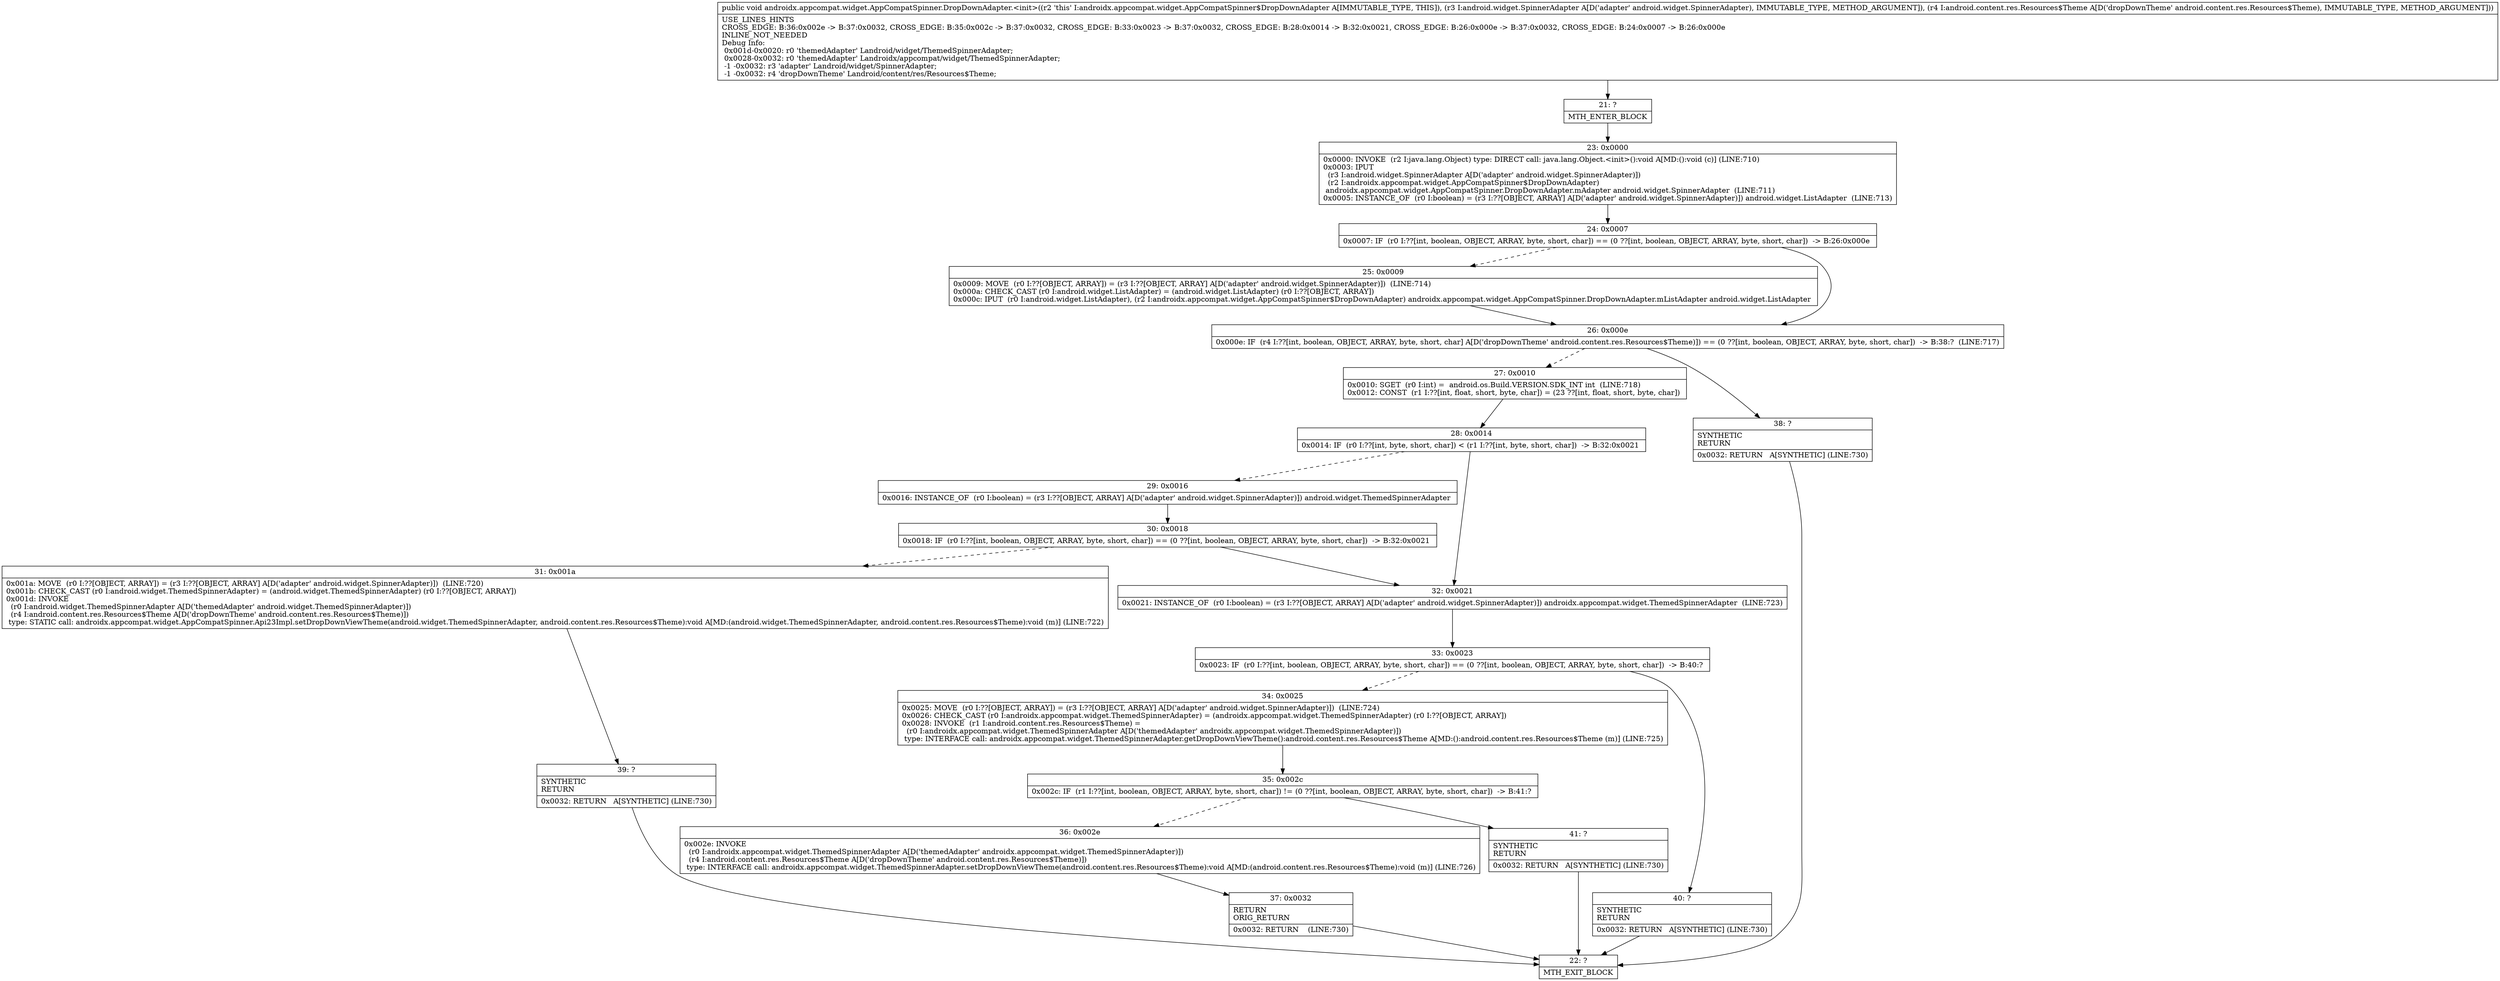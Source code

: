 digraph "CFG forandroidx.appcompat.widget.AppCompatSpinner.DropDownAdapter.\<init\>(Landroid\/widget\/SpinnerAdapter;Landroid\/content\/res\/Resources$Theme;)V" {
Node_21 [shape=record,label="{21\:\ ?|MTH_ENTER_BLOCK\l}"];
Node_23 [shape=record,label="{23\:\ 0x0000|0x0000: INVOKE  (r2 I:java.lang.Object) type: DIRECT call: java.lang.Object.\<init\>():void A[MD:():void (c)] (LINE:710)\l0x0003: IPUT  \l  (r3 I:android.widget.SpinnerAdapter A[D('adapter' android.widget.SpinnerAdapter)])\l  (r2 I:androidx.appcompat.widget.AppCompatSpinner$DropDownAdapter)\l androidx.appcompat.widget.AppCompatSpinner.DropDownAdapter.mAdapter android.widget.SpinnerAdapter  (LINE:711)\l0x0005: INSTANCE_OF  (r0 I:boolean) = (r3 I:??[OBJECT, ARRAY] A[D('adapter' android.widget.SpinnerAdapter)]) android.widget.ListAdapter  (LINE:713)\l}"];
Node_24 [shape=record,label="{24\:\ 0x0007|0x0007: IF  (r0 I:??[int, boolean, OBJECT, ARRAY, byte, short, char]) == (0 ??[int, boolean, OBJECT, ARRAY, byte, short, char])  \-\> B:26:0x000e \l}"];
Node_25 [shape=record,label="{25\:\ 0x0009|0x0009: MOVE  (r0 I:??[OBJECT, ARRAY]) = (r3 I:??[OBJECT, ARRAY] A[D('adapter' android.widget.SpinnerAdapter)])  (LINE:714)\l0x000a: CHECK_CAST (r0 I:android.widget.ListAdapter) = (android.widget.ListAdapter) (r0 I:??[OBJECT, ARRAY]) \l0x000c: IPUT  (r0 I:android.widget.ListAdapter), (r2 I:androidx.appcompat.widget.AppCompatSpinner$DropDownAdapter) androidx.appcompat.widget.AppCompatSpinner.DropDownAdapter.mListAdapter android.widget.ListAdapter \l}"];
Node_26 [shape=record,label="{26\:\ 0x000e|0x000e: IF  (r4 I:??[int, boolean, OBJECT, ARRAY, byte, short, char] A[D('dropDownTheme' android.content.res.Resources$Theme)]) == (0 ??[int, boolean, OBJECT, ARRAY, byte, short, char])  \-\> B:38:?  (LINE:717)\l}"];
Node_27 [shape=record,label="{27\:\ 0x0010|0x0010: SGET  (r0 I:int) =  android.os.Build.VERSION.SDK_INT int  (LINE:718)\l0x0012: CONST  (r1 I:??[int, float, short, byte, char]) = (23 ??[int, float, short, byte, char]) \l}"];
Node_28 [shape=record,label="{28\:\ 0x0014|0x0014: IF  (r0 I:??[int, byte, short, char]) \< (r1 I:??[int, byte, short, char])  \-\> B:32:0x0021 \l}"];
Node_29 [shape=record,label="{29\:\ 0x0016|0x0016: INSTANCE_OF  (r0 I:boolean) = (r3 I:??[OBJECT, ARRAY] A[D('adapter' android.widget.SpinnerAdapter)]) android.widget.ThemedSpinnerAdapter \l}"];
Node_30 [shape=record,label="{30\:\ 0x0018|0x0018: IF  (r0 I:??[int, boolean, OBJECT, ARRAY, byte, short, char]) == (0 ??[int, boolean, OBJECT, ARRAY, byte, short, char])  \-\> B:32:0x0021 \l}"];
Node_31 [shape=record,label="{31\:\ 0x001a|0x001a: MOVE  (r0 I:??[OBJECT, ARRAY]) = (r3 I:??[OBJECT, ARRAY] A[D('adapter' android.widget.SpinnerAdapter)])  (LINE:720)\l0x001b: CHECK_CAST (r0 I:android.widget.ThemedSpinnerAdapter) = (android.widget.ThemedSpinnerAdapter) (r0 I:??[OBJECT, ARRAY]) \l0x001d: INVOKE  \l  (r0 I:android.widget.ThemedSpinnerAdapter A[D('themedAdapter' android.widget.ThemedSpinnerAdapter)])\l  (r4 I:android.content.res.Resources$Theme A[D('dropDownTheme' android.content.res.Resources$Theme)])\l type: STATIC call: androidx.appcompat.widget.AppCompatSpinner.Api23Impl.setDropDownViewTheme(android.widget.ThemedSpinnerAdapter, android.content.res.Resources$Theme):void A[MD:(android.widget.ThemedSpinnerAdapter, android.content.res.Resources$Theme):void (m)] (LINE:722)\l}"];
Node_39 [shape=record,label="{39\:\ ?|SYNTHETIC\lRETURN\l|0x0032: RETURN   A[SYNTHETIC] (LINE:730)\l}"];
Node_22 [shape=record,label="{22\:\ ?|MTH_EXIT_BLOCK\l}"];
Node_32 [shape=record,label="{32\:\ 0x0021|0x0021: INSTANCE_OF  (r0 I:boolean) = (r3 I:??[OBJECT, ARRAY] A[D('adapter' android.widget.SpinnerAdapter)]) androidx.appcompat.widget.ThemedSpinnerAdapter  (LINE:723)\l}"];
Node_33 [shape=record,label="{33\:\ 0x0023|0x0023: IF  (r0 I:??[int, boolean, OBJECT, ARRAY, byte, short, char]) == (0 ??[int, boolean, OBJECT, ARRAY, byte, short, char])  \-\> B:40:? \l}"];
Node_34 [shape=record,label="{34\:\ 0x0025|0x0025: MOVE  (r0 I:??[OBJECT, ARRAY]) = (r3 I:??[OBJECT, ARRAY] A[D('adapter' android.widget.SpinnerAdapter)])  (LINE:724)\l0x0026: CHECK_CAST (r0 I:androidx.appcompat.widget.ThemedSpinnerAdapter) = (androidx.appcompat.widget.ThemedSpinnerAdapter) (r0 I:??[OBJECT, ARRAY]) \l0x0028: INVOKE  (r1 I:android.content.res.Resources$Theme) = \l  (r0 I:androidx.appcompat.widget.ThemedSpinnerAdapter A[D('themedAdapter' androidx.appcompat.widget.ThemedSpinnerAdapter)])\l type: INTERFACE call: androidx.appcompat.widget.ThemedSpinnerAdapter.getDropDownViewTheme():android.content.res.Resources$Theme A[MD:():android.content.res.Resources$Theme (m)] (LINE:725)\l}"];
Node_35 [shape=record,label="{35\:\ 0x002c|0x002c: IF  (r1 I:??[int, boolean, OBJECT, ARRAY, byte, short, char]) != (0 ??[int, boolean, OBJECT, ARRAY, byte, short, char])  \-\> B:41:? \l}"];
Node_36 [shape=record,label="{36\:\ 0x002e|0x002e: INVOKE  \l  (r0 I:androidx.appcompat.widget.ThemedSpinnerAdapter A[D('themedAdapter' androidx.appcompat.widget.ThemedSpinnerAdapter)])\l  (r4 I:android.content.res.Resources$Theme A[D('dropDownTheme' android.content.res.Resources$Theme)])\l type: INTERFACE call: androidx.appcompat.widget.ThemedSpinnerAdapter.setDropDownViewTheme(android.content.res.Resources$Theme):void A[MD:(android.content.res.Resources$Theme):void (m)] (LINE:726)\l}"];
Node_37 [shape=record,label="{37\:\ 0x0032|RETURN\lORIG_RETURN\l|0x0032: RETURN    (LINE:730)\l}"];
Node_41 [shape=record,label="{41\:\ ?|SYNTHETIC\lRETURN\l|0x0032: RETURN   A[SYNTHETIC] (LINE:730)\l}"];
Node_40 [shape=record,label="{40\:\ ?|SYNTHETIC\lRETURN\l|0x0032: RETURN   A[SYNTHETIC] (LINE:730)\l}"];
Node_38 [shape=record,label="{38\:\ ?|SYNTHETIC\lRETURN\l|0x0032: RETURN   A[SYNTHETIC] (LINE:730)\l}"];
MethodNode[shape=record,label="{public void androidx.appcompat.widget.AppCompatSpinner.DropDownAdapter.\<init\>((r2 'this' I:androidx.appcompat.widget.AppCompatSpinner$DropDownAdapter A[IMMUTABLE_TYPE, THIS]), (r3 I:android.widget.SpinnerAdapter A[D('adapter' android.widget.SpinnerAdapter), IMMUTABLE_TYPE, METHOD_ARGUMENT]), (r4 I:android.content.res.Resources$Theme A[D('dropDownTheme' android.content.res.Resources$Theme), IMMUTABLE_TYPE, METHOD_ARGUMENT]))  | USE_LINES_HINTS\lCROSS_EDGE: B:36:0x002e \-\> B:37:0x0032, CROSS_EDGE: B:35:0x002c \-\> B:37:0x0032, CROSS_EDGE: B:33:0x0023 \-\> B:37:0x0032, CROSS_EDGE: B:28:0x0014 \-\> B:32:0x0021, CROSS_EDGE: B:26:0x000e \-\> B:37:0x0032, CROSS_EDGE: B:24:0x0007 \-\> B:26:0x000e\lINLINE_NOT_NEEDED\lDebug Info:\l  0x001d\-0x0020: r0 'themedAdapter' Landroid\/widget\/ThemedSpinnerAdapter;\l  0x0028\-0x0032: r0 'themedAdapter' Landroidx\/appcompat\/widget\/ThemedSpinnerAdapter;\l  \-1 \-0x0032: r3 'adapter' Landroid\/widget\/SpinnerAdapter;\l  \-1 \-0x0032: r4 'dropDownTheme' Landroid\/content\/res\/Resources$Theme;\l}"];
MethodNode -> Node_21;Node_21 -> Node_23;
Node_23 -> Node_24;
Node_24 -> Node_25[style=dashed];
Node_24 -> Node_26;
Node_25 -> Node_26;
Node_26 -> Node_27[style=dashed];
Node_26 -> Node_38;
Node_27 -> Node_28;
Node_28 -> Node_29[style=dashed];
Node_28 -> Node_32;
Node_29 -> Node_30;
Node_30 -> Node_31[style=dashed];
Node_30 -> Node_32;
Node_31 -> Node_39;
Node_39 -> Node_22;
Node_32 -> Node_33;
Node_33 -> Node_34[style=dashed];
Node_33 -> Node_40;
Node_34 -> Node_35;
Node_35 -> Node_36[style=dashed];
Node_35 -> Node_41;
Node_36 -> Node_37;
Node_37 -> Node_22;
Node_41 -> Node_22;
Node_40 -> Node_22;
Node_38 -> Node_22;
}

